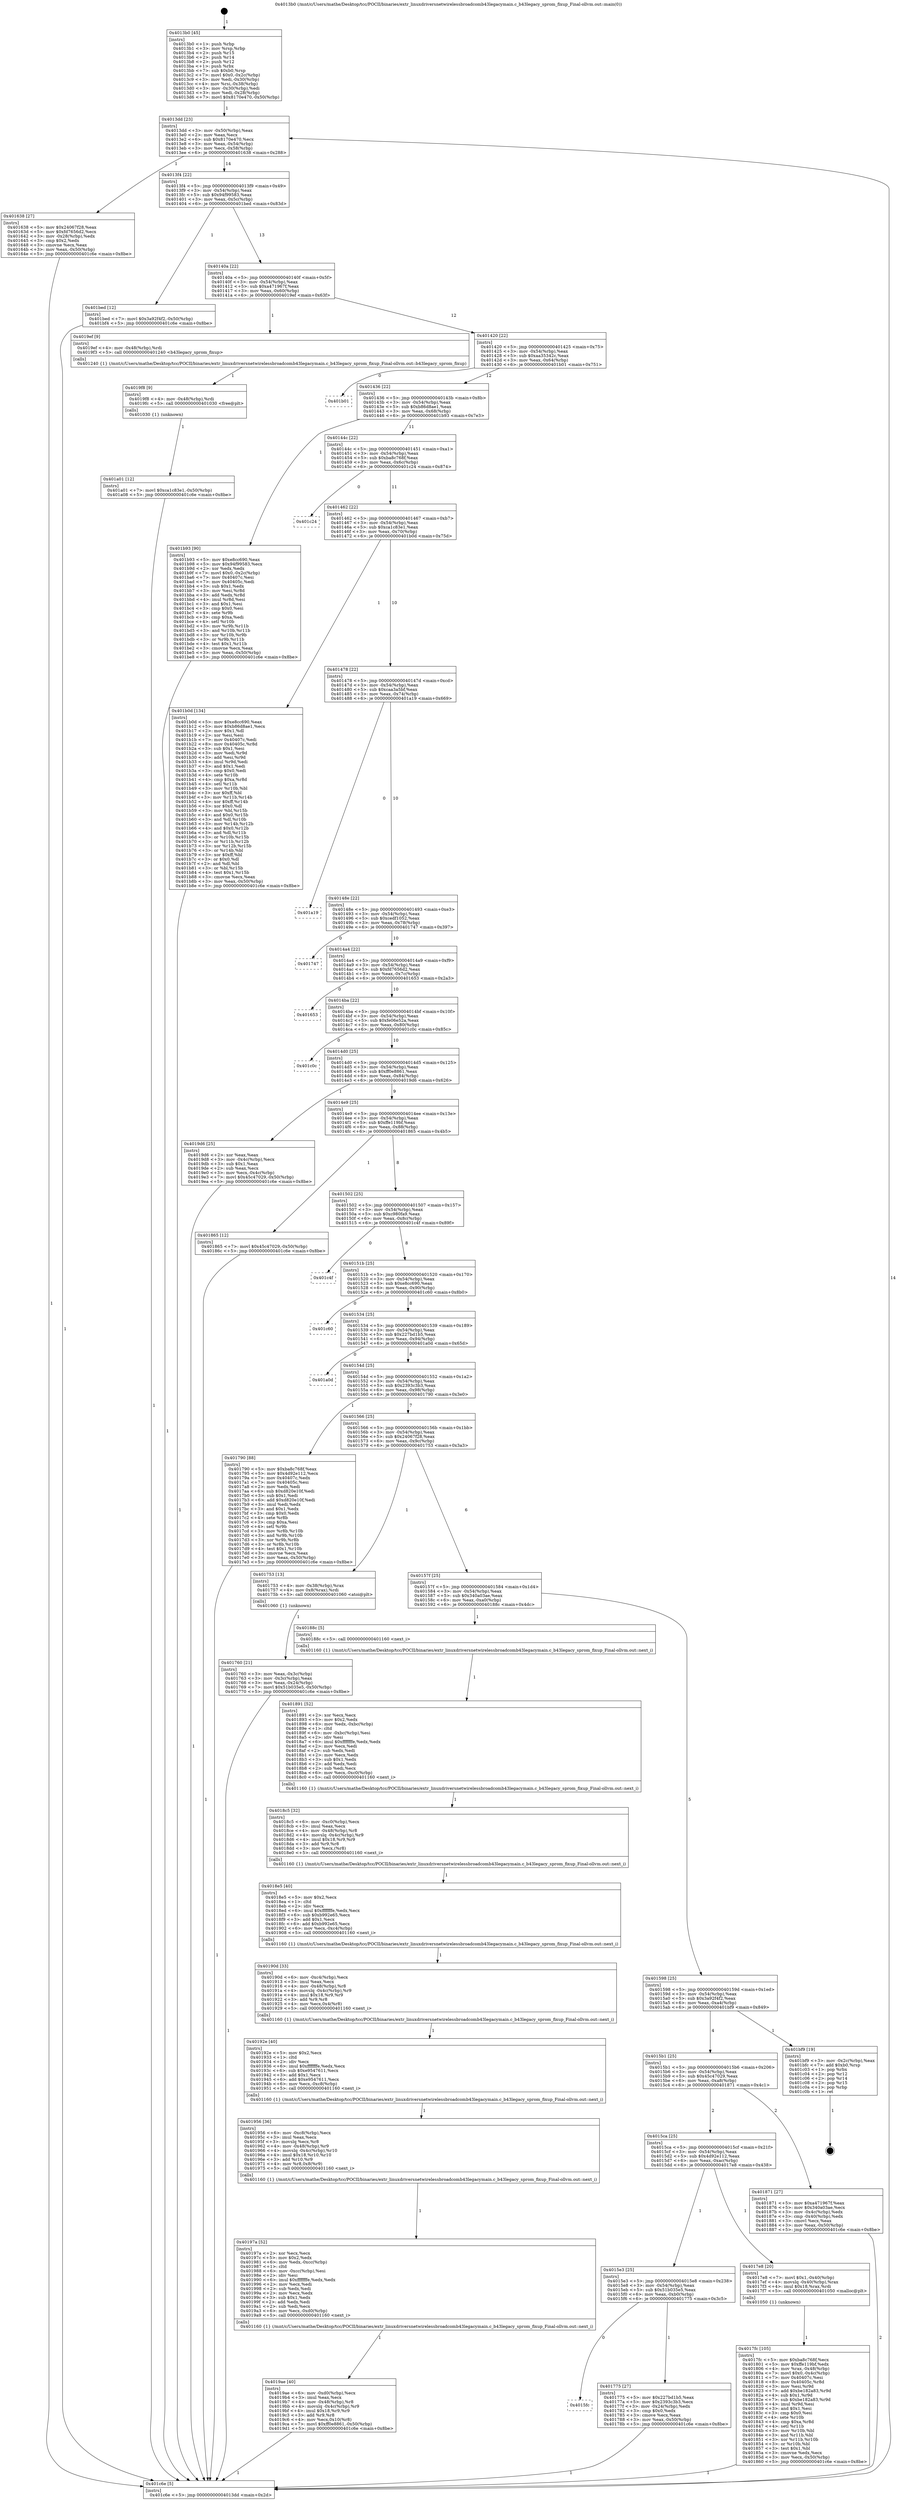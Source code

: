 digraph "0x4013b0" {
  label = "0x4013b0 (/mnt/c/Users/mathe/Desktop/tcc/POCII/binaries/extr_linuxdriversnetwirelessbroadcomb43legacymain.c_b43legacy_sprom_fixup_Final-ollvm.out::main(0))"
  labelloc = "t"
  node[shape=record]

  Entry [label="",width=0.3,height=0.3,shape=circle,fillcolor=black,style=filled]
  "0x4013dd" [label="{
     0x4013dd [23]\l
     | [instrs]\l
     &nbsp;&nbsp;0x4013dd \<+3\>: mov -0x50(%rbp),%eax\l
     &nbsp;&nbsp;0x4013e0 \<+2\>: mov %eax,%ecx\l
     &nbsp;&nbsp;0x4013e2 \<+6\>: sub $0x8170e470,%ecx\l
     &nbsp;&nbsp;0x4013e8 \<+3\>: mov %eax,-0x54(%rbp)\l
     &nbsp;&nbsp;0x4013eb \<+3\>: mov %ecx,-0x58(%rbp)\l
     &nbsp;&nbsp;0x4013ee \<+6\>: je 0000000000401638 \<main+0x288\>\l
  }"]
  "0x401638" [label="{
     0x401638 [27]\l
     | [instrs]\l
     &nbsp;&nbsp;0x401638 \<+5\>: mov $0x24067f28,%eax\l
     &nbsp;&nbsp;0x40163d \<+5\>: mov $0xfd7656d2,%ecx\l
     &nbsp;&nbsp;0x401642 \<+3\>: mov -0x28(%rbp),%edx\l
     &nbsp;&nbsp;0x401645 \<+3\>: cmp $0x2,%edx\l
     &nbsp;&nbsp;0x401648 \<+3\>: cmovne %ecx,%eax\l
     &nbsp;&nbsp;0x40164b \<+3\>: mov %eax,-0x50(%rbp)\l
     &nbsp;&nbsp;0x40164e \<+5\>: jmp 0000000000401c6e \<main+0x8be\>\l
  }"]
  "0x4013f4" [label="{
     0x4013f4 [22]\l
     | [instrs]\l
     &nbsp;&nbsp;0x4013f4 \<+5\>: jmp 00000000004013f9 \<main+0x49\>\l
     &nbsp;&nbsp;0x4013f9 \<+3\>: mov -0x54(%rbp),%eax\l
     &nbsp;&nbsp;0x4013fc \<+5\>: sub $0x94f99583,%eax\l
     &nbsp;&nbsp;0x401401 \<+3\>: mov %eax,-0x5c(%rbp)\l
     &nbsp;&nbsp;0x401404 \<+6\>: je 0000000000401bed \<main+0x83d\>\l
  }"]
  "0x401c6e" [label="{
     0x401c6e [5]\l
     | [instrs]\l
     &nbsp;&nbsp;0x401c6e \<+5\>: jmp 00000000004013dd \<main+0x2d\>\l
  }"]
  "0x4013b0" [label="{
     0x4013b0 [45]\l
     | [instrs]\l
     &nbsp;&nbsp;0x4013b0 \<+1\>: push %rbp\l
     &nbsp;&nbsp;0x4013b1 \<+3\>: mov %rsp,%rbp\l
     &nbsp;&nbsp;0x4013b4 \<+2\>: push %r15\l
     &nbsp;&nbsp;0x4013b6 \<+2\>: push %r14\l
     &nbsp;&nbsp;0x4013b8 \<+2\>: push %r12\l
     &nbsp;&nbsp;0x4013ba \<+1\>: push %rbx\l
     &nbsp;&nbsp;0x4013bb \<+7\>: sub $0xb0,%rsp\l
     &nbsp;&nbsp;0x4013c2 \<+7\>: movl $0x0,-0x2c(%rbp)\l
     &nbsp;&nbsp;0x4013c9 \<+3\>: mov %edi,-0x30(%rbp)\l
     &nbsp;&nbsp;0x4013cc \<+4\>: mov %rsi,-0x38(%rbp)\l
     &nbsp;&nbsp;0x4013d0 \<+3\>: mov -0x30(%rbp),%edi\l
     &nbsp;&nbsp;0x4013d3 \<+3\>: mov %edi,-0x28(%rbp)\l
     &nbsp;&nbsp;0x4013d6 \<+7\>: movl $0x8170e470,-0x50(%rbp)\l
  }"]
  Exit [label="",width=0.3,height=0.3,shape=circle,fillcolor=black,style=filled,peripheries=2]
  "0x401bed" [label="{
     0x401bed [12]\l
     | [instrs]\l
     &nbsp;&nbsp;0x401bed \<+7\>: movl $0x3a92f4f2,-0x50(%rbp)\l
     &nbsp;&nbsp;0x401bf4 \<+5\>: jmp 0000000000401c6e \<main+0x8be\>\l
  }"]
  "0x40140a" [label="{
     0x40140a [22]\l
     | [instrs]\l
     &nbsp;&nbsp;0x40140a \<+5\>: jmp 000000000040140f \<main+0x5f\>\l
     &nbsp;&nbsp;0x40140f \<+3\>: mov -0x54(%rbp),%eax\l
     &nbsp;&nbsp;0x401412 \<+5\>: sub $0xa471967f,%eax\l
     &nbsp;&nbsp;0x401417 \<+3\>: mov %eax,-0x60(%rbp)\l
     &nbsp;&nbsp;0x40141a \<+6\>: je 00000000004019ef \<main+0x63f\>\l
  }"]
  "0x401a01" [label="{
     0x401a01 [12]\l
     | [instrs]\l
     &nbsp;&nbsp;0x401a01 \<+7\>: movl $0xca1c83e1,-0x50(%rbp)\l
     &nbsp;&nbsp;0x401a08 \<+5\>: jmp 0000000000401c6e \<main+0x8be\>\l
  }"]
  "0x4019ef" [label="{
     0x4019ef [9]\l
     | [instrs]\l
     &nbsp;&nbsp;0x4019ef \<+4\>: mov -0x48(%rbp),%rdi\l
     &nbsp;&nbsp;0x4019f3 \<+5\>: call 0000000000401240 \<b43legacy_sprom_fixup\>\l
     | [calls]\l
     &nbsp;&nbsp;0x401240 \{1\} (/mnt/c/Users/mathe/Desktop/tcc/POCII/binaries/extr_linuxdriversnetwirelessbroadcomb43legacymain.c_b43legacy_sprom_fixup_Final-ollvm.out::b43legacy_sprom_fixup)\l
  }"]
  "0x401420" [label="{
     0x401420 [22]\l
     | [instrs]\l
     &nbsp;&nbsp;0x401420 \<+5\>: jmp 0000000000401425 \<main+0x75\>\l
     &nbsp;&nbsp;0x401425 \<+3\>: mov -0x54(%rbp),%eax\l
     &nbsp;&nbsp;0x401428 \<+5\>: sub $0xaa35342c,%eax\l
     &nbsp;&nbsp;0x40142d \<+3\>: mov %eax,-0x64(%rbp)\l
     &nbsp;&nbsp;0x401430 \<+6\>: je 0000000000401b01 \<main+0x751\>\l
  }"]
  "0x4019f8" [label="{
     0x4019f8 [9]\l
     | [instrs]\l
     &nbsp;&nbsp;0x4019f8 \<+4\>: mov -0x48(%rbp),%rdi\l
     &nbsp;&nbsp;0x4019fc \<+5\>: call 0000000000401030 \<free@plt\>\l
     | [calls]\l
     &nbsp;&nbsp;0x401030 \{1\} (unknown)\l
  }"]
  "0x401b01" [label="{
     0x401b01\l
  }", style=dashed]
  "0x401436" [label="{
     0x401436 [22]\l
     | [instrs]\l
     &nbsp;&nbsp;0x401436 \<+5\>: jmp 000000000040143b \<main+0x8b\>\l
     &nbsp;&nbsp;0x40143b \<+3\>: mov -0x54(%rbp),%eax\l
     &nbsp;&nbsp;0x40143e \<+5\>: sub $0xb86d8ae1,%eax\l
     &nbsp;&nbsp;0x401443 \<+3\>: mov %eax,-0x68(%rbp)\l
     &nbsp;&nbsp;0x401446 \<+6\>: je 0000000000401b93 \<main+0x7e3\>\l
  }"]
  "0x4019ae" [label="{
     0x4019ae [40]\l
     | [instrs]\l
     &nbsp;&nbsp;0x4019ae \<+6\>: mov -0xd0(%rbp),%ecx\l
     &nbsp;&nbsp;0x4019b4 \<+3\>: imul %eax,%ecx\l
     &nbsp;&nbsp;0x4019b7 \<+4\>: mov -0x48(%rbp),%r8\l
     &nbsp;&nbsp;0x4019bb \<+4\>: movslq -0x4c(%rbp),%r9\l
     &nbsp;&nbsp;0x4019bf \<+4\>: imul $0x18,%r9,%r9\l
     &nbsp;&nbsp;0x4019c3 \<+3\>: add %r9,%r8\l
     &nbsp;&nbsp;0x4019c6 \<+4\>: mov %ecx,0x10(%r8)\l
     &nbsp;&nbsp;0x4019ca \<+7\>: movl $0xff0e8861,-0x50(%rbp)\l
     &nbsp;&nbsp;0x4019d1 \<+5\>: jmp 0000000000401c6e \<main+0x8be\>\l
  }"]
  "0x401b93" [label="{
     0x401b93 [90]\l
     | [instrs]\l
     &nbsp;&nbsp;0x401b93 \<+5\>: mov $0xe8cc690,%eax\l
     &nbsp;&nbsp;0x401b98 \<+5\>: mov $0x94f99583,%ecx\l
     &nbsp;&nbsp;0x401b9d \<+2\>: xor %edx,%edx\l
     &nbsp;&nbsp;0x401b9f \<+7\>: movl $0x0,-0x2c(%rbp)\l
     &nbsp;&nbsp;0x401ba6 \<+7\>: mov 0x40407c,%esi\l
     &nbsp;&nbsp;0x401bad \<+7\>: mov 0x40405c,%edi\l
     &nbsp;&nbsp;0x401bb4 \<+3\>: sub $0x1,%edx\l
     &nbsp;&nbsp;0x401bb7 \<+3\>: mov %esi,%r8d\l
     &nbsp;&nbsp;0x401bba \<+3\>: add %edx,%r8d\l
     &nbsp;&nbsp;0x401bbd \<+4\>: imul %r8d,%esi\l
     &nbsp;&nbsp;0x401bc1 \<+3\>: and $0x1,%esi\l
     &nbsp;&nbsp;0x401bc4 \<+3\>: cmp $0x0,%esi\l
     &nbsp;&nbsp;0x401bc7 \<+4\>: sete %r9b\l
     &nbsp;&nbsp;0x401bcb \<+3\>: cmp $0xa,%edi\l
     &nbsp;&nbsp;0x401bce \<+4\>: setl %r10b\l
     &nbsp;&nbsp;0x401bd2 \<+3\>: mov %r9b,%r11b\l
     &nbsp;&nbsp;0x401bd5 \<+3\>: and %r10b,%r11b\l
     &nbsp;&nbsp;0x401bd8 \<+3\>: xor %r10b,%r9b\l
     &nbsp;&nbsp;0x401bdb \<+3\>: or %r9b,%r11b\l
     &nbsp;&nbsp;0x401bde \<+4\>: test $0x1,%r11b\l
     &nbsp;&nbsp;0x401be2 \<+3\>: cmovne %ecx,%eax\l
     &nbsp;&nbsp;0x401be5 \<+3\>: mov %eax,-0x50(%rbp)\l
     &nbsp;&nbsp;0x401be8 \<+5\>: jmp 0000000000401c6e \<main+0x8be\>\l
  }"]
  "0x40144c" [label="{
     0x40144c [22]\l
     | [instrs]\l
     &nbsp;&nbsp;0x40144c \<+5\>: jmp 0000000000401451 \<main+0xa1\>\l
     &nbsp;&nbsp;0x401451 \<+3\>: mov -0x54(%rbp),%eax\l
     &nbsp;&nbsp;0x401454 \<+5\>: sub $0xba8c768f,%eax\l
     &nbsp;&nbsp;0x401459 \<+3\>: mov %eax,-0x6c(%rbp)\l
     &nbsp;&nbsp;0x40145c \<+6\>: je 0000000000401c24 \<main+0x874\>\l
  }"]
  "0x40197a" [label="{
     0x40197a [52]\l
     | [instrs]\l
     &nbsp;&nbsp;0x40197a \<+2\>: xor %ecx,%ecx\l
     &nbsp;&nbsp;0x40197c \<+5\>: mov $0x2,%edx\l
     &nbsp;&nbsp;0x401981 \<+6\>: mov %edx,-0xcc(%rbp)\l
     &nbsp;&nbsp;0x401987 \<+1\>: cltd\l
     &nbsp;&nbsp;0x401988 \<+6\>: mov -0xcc(%rbp),%esi\l
     &nbsp;&nbsp;0x40198e \<+2\>: idiv %esi\l
     &nbsp;&nbsp;0x401990 \<+6\>: imul $0xfffffffe,%edx,%edx\l
     &nbsp;&nbsp;0x401996 \<+2\>: mov %ecx,%edi\l
     &nbsp;&nbsp;0x401998 \<+2\>: sub %edx,%edi\l
     &nbsp;&nbsp;0x40199a \<+2\>: mov %ecx,%edx\l
     &nbsp;&nbsp;0x40199c \<+3\>: sub $0x1,%edx\l
     &nbsp;&nbsp;0x40199f \<+2\>: add %edx,%edi\l
     &nbsp;&nbsp;0x4019a1 \<+2\>: sub %edi,%ecx\l
     &nbsp;&nbsp;0x4019a3 \<+6\>: mov %ecx,-0xd0(%rbp)\l
     &nbsp;&nbsp;0x4019a9 \<+5\>: call 0000000000401160 \<next_i\>\l
     | [calls]\l
     &nbsp;&nbsp;0x401160 \{1\} (/mnt/c/Users/mathe/Desktop/tcc/POCII/binaries/extr_linuxdriversnetwirelessbroadcomb43legacymain.c_b43legacy_sprom_fixup_Final-ollvm.out::next_i)\l
  }"]
  "0x401c24" [label="{
     0x401c24\l
  }", style=dashed]
  "0x401462" [label="{
     0x401462 [22]\l
     | [instrs]\l
     &nbsp;&nbsp;0x401462 \<+5\>: jmp 0000000000401467 \<main+0xb7\>\l
     &nbsp;&nbsp;0x401467 \<+3\>: mov -0x54(%rbp),%eax\l
     &nbsp;&nbsp;0x40146a \<+5\>: sub $0xca1c83e1,%eax\l
     &nbsp;&nbsp;0x40146f \<+3\>: mov %eax,-0x70(%rbp)\l
     &nbsp;&nbsp;0x401472 \<+6\>: je 0000000000401b0d \<main+0x75d\>\l
  }"]
  "0x401956" [label="{
     0x401956 [36]\l
     | [instrs]\l
     &nbsp;&nbsp;0x401956 \<+6\>: mov -0xc8(%rbp),%ecx\l
     &nbsp;&nbsp;0x40195c \<+3\>: imul %eax,%ecx\l
     &nbsp;&nbsp;0x40195f \<+3\>: movslq %ecx,%r8\l
     &nbsp;&nbsp;0x401962 \<+4\>: mov -0x48(%rbp),%r9\l
     &nbsp;&nbsp;0x401966 \<+4\>: movslq -0x4c(%rbp),%r10\l
     &nbsp;&nbsp;0x40196a \<+4\>: imul $0x18,%r10,%r10\l
     &nbsp;&nbsp;0x40196e \<+3\>: add %r10,%r9\l
     &nbsp;&nbsp;0x401971 \<+4\>: mov %r8,0x8(%r9)\l
     &nbsp;&nbsp;0x401975 \<+5\>: call 0000000000401160 \<next_i\>\l
     | [calls]\l
     &nbsp;&nbsp;0x401160 \{1\} (/mnt/c/Users/mathe/Desktop/tcc/POCII/binaries/extr_linuxdriversnetwirelessbroadcomb43legacymain.c_b43legacy_sprom_fixup_Final-ollvm.out::next_i)\l
  }"]
  "0x401b0d" [label="{
     0x401b0d [134]\l
     | [instrs]\l
     &nbsp;&nbsp;0x401b0d \<+5\>: mov $0xe8cc690,%eax\l
     &nbsp;&nbsp;0x401b12 \<+5\>: mov $0xb86d8ae1,%ecx\l
     &nbsp;&nbsp;0x401b17 \<+2\>: mov $0x1,%dl\l
     &nbsp;&nbsp;0x401b19 \<+2\>: xor %esi,%esi\l
     &nbsp;&nbsp;0x401b1b \<+7\>: mov 0x40407c,%edi\l
     &nbsp;&nbsp;0x401b22 \<+8\>: mov 0x40405c,%r8d\l
     &nbsp;&nbsp;0x401b2a \<+3\>: sub $0x1,%esi\l
     &nbsp;&nbsp;0x401b2d \<+3\>: mov %edi,%r9d\l
     &nbsp;&nbsp;0x401b30 \<+3\>: add %esi,%r9d\l
     &nbsp;&nbsp;0x401b33 \<+4\>: imul %r9d,%edi\l
     &nbsp;&nbsp;0x401b37 \<+3\>: and $0x1,%edi\l
     &nbsp;&nbsp;0x401b3a \<+3\>: cmp $0x0,%edi\l
     &nbsp;&nbsp;0x401b3d \<+4\>: sete %r10b\l
     &nbsp;&nbsp;0x401b41 \<+4\>: cmp $0xa,%r8d\l
     &nbsp;&nbsp;0x401b45 \<+4\>: setl %r11b\l
     &nbsp;&nbsp;0x401b49 \<+3\>: mov %r10b,%bl\l
     &nbsp;&nbsp;0x401b4c \<+3\>: xor $0xff,%bl\l
     &nbsp;&nbsp;0x401b4f \<+3\>: mov %r11b,%r14b\l
     &nbsp;&nbsp;0x401b52 \<+4\>: xor $0xff,%r14b\l
     &nbsp;&nbsp;0x401b56 \<+3\>: xor $0x0,%dl\l
     &nbsp;&nbsp;0x401b59 \<+3\>: mov %bl,%r15b\l
     &nbsp;&nbsp;0x401b5c \<+4\>: and $0x0,%r15b\l
     &nbsp;&nbsp;0x401b60 \<+3\>: and %dl,%r10b\l
     &nbsp;&nbsp;0x401b63 \<+3\>: mov %r14b,%r12b\l
     &nbsp;&nbsp;0x401b66 \<+4\>: and $0x0,%r12b\l
     &nbsp;&nbsp;0x401b6a \<+3\>: and %dl,%r11b\l
     &nbsp;&nbsp;0x401b6d \<+3\>: or %r10b,%r15b\l
     &nbsp;&nbsp;0x401b70 \<+3\>: or %r11b,%r12b\l
     &nbsp;&nbsp;0x401b73 \<+3\>: xor %r12b,%r15b\l
     &nbsp;&nbsp;0x401b76 \<+3\>: or %r14b,%bl\l
     &nbsp;&nbsp;0x401b79 \<+3\>: xor $0xff,%bl\l
     &nbsp;&nbsp;0x401b7c \<+3\>: or $0x0,%dl\l
     &nbsp;&nbsp;0x401b7f \<+2\>: and %dl,%bl\l
     &nbsp;&nbsp;0x401b81 \<+3\>: or %bl,%r15b\l
     &nbsp;&nbsp;0x401b84 \<+4\>: test $0x1,%r15b\l
     &nbsp;&nbsp;0x401b88 \<+3\>: cmovne %ecx,%eax\l
     &nbsp;&nbsp;0x401b8b \<+3\>: mov %eax,-0x50(%rbp)\l
     &nbsp;&nbsp;0x401b8e \<+5\>: jmp 0000000000401c6e \<main+0x8be\>\l
  }"]
  "0x401478" [label="{
     0x401478 [22]\l
     | [instrs]\l
     &nbsp;&nbsp;0x401478 \<+5\>: jmp 000000000040147d \<main+0xcd\>\l
     &nbsp;&nbsp;0x40147d \<+3\>: mov -0x54(%rbp),%eax\l
     &nbsp;&nbsp;0x401480 \<+5\>: sub $0xcaa3a5bf,%eax\l
     &nbsp;&nbsp;0x401485 \<+3\>: mov %eax,-0x74(%rbp)\l
     &nbsp;&nbsp;0x401488 \<+6\>: je 0000000000401a19 \<main+0x669\>\l
  }"]
  "0x40192e" [label="{
     0x40192e [40]\l
     | [instrs]\l
     &nbsp;&nbsp;0x40192e \<+5\>: mov $0x2,%ecx\l
     &nbsp;&nbsp;0x401933 \<+1\>: cltd\l
     &nbsp;&nbsp;0x401934 \<+2\>: idiv %ecx\l
     &nbsp;&nbsp;0x401936 \<+6\>: imul $0xfffffffe,%edx,%ecx\l
     &nbsp;&nbsp;0x40193c \<+6\>: sub $0xe9547611,%ecx\l
     &nbsp;&nbsp;0x401942 \<+3\>: add $0x1,%ecx\l
     &nbsp;&nbsp;0x401945 \<+6\>: add $0xe9547611,%ecx\l
     &nbsp;&nbsp;0x40194b \<+6\>: mov %ecx,-0xc8(%rbp)\l
     &nbsp;&nbsp;0x401951 \<+5\>: call 0000000000401160 \<next_i\>\l
     | [calls]\l
     &nbsp;&nbsp;0x401160 \{1\} (/mnt/c/Users/mathe/Desktop/tcc/POCII/binaries/extr_linuxdriversnetwirelessbroadcomb43legacymain.c_b43legacy_sprom_fixup_Final-ollvm.out::next_i)\l
  }"]
  "0x401a19" [label="{
     0x401a19\l
  }", style=dashed]
  "0x40148e" [label="{
     0x40148e [22]\l
     | [instrs]\l
     &nbsp;&nbsp;0x40148e \<+5\>: jmp 0000000000401493 \<main+0xe3\>\l
     &nbsp;&nbsp;0x401493 \<+3\>: mov -0x54(%rbp),%eax\l
     &nbsp;&nbsp;0x401496 \<+5\>: sub $0xcedf1052,%eax\l
     &nbsp;&nbsp;0x40149b \<+3\>: mov %eax,-0x78(%rbp)\l
     &nbsp;&nbsp;0x40149e \<+6\>: je 0000000000401747 \<main+0x397\>\l
  }"]
  "0x40190d" [label="{
     0x40190d [33]\l
     | [instrs]\l
     &nbsp;&nbsp;0x40190d \<+6\>: mov -0xc4(%rbp),%ecx\l
     &nbsp;&nbsp;0x401913 \<+3\>: imul %eax,%ecx\l
     &nbsp;&nbsp;0x401916 \<+4\>: mov -0x48(%rbp),%r8\l
     &nbsp;&nbsp;0x40191a \<+4\>: movslq -0x4c(%rbp),%r9\l
     &nbsp;&nbsp;0x40191e \<+4\>: imul $0x18,%r9,%r9\l
     &nbsp;&nbsp;0x401922 \<+3\>: add %r9,%r8\l
     &nbsp;&nbsp;0x401925 \<+4\>: mov %ecx,0x4(%r8)\l
     &nbsp;&nbsp;0x401929 \<+5\>: call 0000000000401160 \<next_i\>\l
     | [calls]\l
     &nbsp;&nbsp;0x401160 \{1\} (/mnt/c/Users/mathe/Desktop/tcc/POCII/binaries/extr_linuxdriversnetwirelessbroadcomb43legacymain.c_b43legacy_sprom_fixup_Final-ollvm.out::next_i)\l
  }"]
  "0x401747" [label="{
     0x401747\l
  }", style=dashed]
  "0x4014a4" [label="{
     0x4014a4 [22]\l
     | [instrs]\l
     &nbsp;&nbsp;0x4014a4 \<+5\>: jmp 00000000004014a9 \<main+0xf9\>\l
     &nbsp;&nbsp;0x4014a9 \<+3\>: mov -0x54(%rbp),%eax\l
     &nbsp;&nbsp;0x4014ac \<+5\>: sub $0xfd7656d2,%eax\l
     &nbsp;&nbsp;0x4014b1 \<+3\>: mov %eax,-0x7c(%rbp)\l
     &nbsp;&nbsp;0x4014b4 \<+6\>: je 0000000000401653 \<main+0x2a3\>\l
  }"]
  "0x4018e5" [label="{
     0x4018e5 [40]\l
     | [instrs]\l
     &nbsp;&nbsp;0x4018e5 \<+5\>: mov $0x2,%ecx\l
     &nbsp;&nbsp;0x4018ea \<+1\>: cltd\l
     &nbsp;&nbsp;0x4018eb \<+2\>: idiv %ecx\l
     &nbsp;&nbsp;0x4018ed \<+6\>: imul $0xfffffffe,%edx,%ecx\l
     &nbsp;&nbsp;0x4018f3 \<+6\>: sub $0xb992e65,%ecx\l
     &nbsp;&nbsp;0x4018f9 \<+3\>: add $0x1,%ecx\l
     &nbsp;&nbsp;0x4018fc \<+6\>: add $0xb992e65,%ecx\l
     &nbsp;&nbsp;0x401902 \<+6\>: mov %ecx,-0xc4(%rbp)\l
     &nbsp;&nbsp;0x401908 \<+5\>: call 0000000000401160 \<next_i\>\l
     | [calls]\l
     &nbsp;&nbsp;0x401160 \{1\} (/mnt/c/Users/mathe/Desktop/tcc/POCII/binaries/extr_linuxdriversnetwirelessbroadcomb43legacymain.c_b43legacy_sprom_fixup_Final-ollvm.out::next_i)\l
  }"]
  "0x401653" [label="{
     0x401653\l
  }", style=dashed]
  "0x4014ba" [label="{
     0x4014ba [22]\l
     | [instrs]\l
     &nbsp;&nbsp;0x4014ba \<+5\>: jmp 00000000004014bf \<main+0x10f\>\l
     &nbsp;&nbsp;0x4014bf \<+3\>: mov -0x54(%rbp),%eax\l
     &nbsp;&nbsp;0x4014c2 \<+5\>: sub $0xfe06e52a,%eax\l
     &nbsp;&nbsp;0x4014c7 \<+3\>: mov %eax,-0x80(%rbp)\l
     &nbsp;&nbsp;0x4014ca \<+6\>: je 0000000000401c0c \<main+0x85c\>\l
  }"]
  "0x4018c5" [label="{
     0x4018c5 [32]\l
     | [instrs]\l
     &nbsp;&nbsp;0x4018c5 \<+6\>: mov -0xc0(%rbp),%ecx\l
     &nbsp;&nbsp;0x4018cb \<+3\>: imul %eax,%ecx\l
     &nbsp;&nbsp;0x4018ce \<+4\>: mov -0x48(%rbp),%r8\l
     &nbsp;&nbsp;0x4018d2 \<+4\>: movslq -0x4c(%rbp),%r9\l
     &nbsp;&nbsp;0x4018d6 \<+4\>: imul $0x18,%r9,%r9\l
     &nbsp;&nbsp;0x4018da \<+3\>: add %r9,%r8\l
     &nbsp;&nbsp;0x4018dd \<+3\>: mov %ecx,(%r8)\l
     &nbsp;&nbsp;0x4018e0 \<+5\>: call 0000000000401160 \<next_i\>\l
     | [calls]\l
     &nbsp;&nbsp;0x401160 \{1\} (/mnt/c/Users/mathe/Desktop/tcc/POCII/binaries/extr_linuxdriversnetwirelessbroadcomb43legacymain.c_b43legacy_sprom_fixup_Final-ollvm.out::next_i)\l
  }"]
  "0x401c0c" [label="{
     0x401c0c\l
  }", style=dashed]
  "0x4014d0" [label="{
     0x4014d0 [25]\l
     | [instrs]\l
     &nbsp;&nbsp;0x4014d0 \<+5\>: jmp 00000000004014d5 \<main+0x125\>\l
     &nbsp;&nbsp;0x4014d5 \<+3\>: mov -0x54(%rbp),%eax\l
     &nbsp;&nbsp;0x4014d8 \<+5\>: sub $0xff0e8861,%eax\l
     &nbsp;&nbsp;0x4014dd \<+6\>: mov %eax,-0x84(%rbp)\l
     &nbsp;&nbsp;0x4014e3 \<+6\>: je 00000000004019d6 \<main+0x626\>\l
  }"]
  "0x401891" [label="{
     0x401891 [52]\l
     | [instrs]\l
     &nbsp;&nbsp;0x401891 \<+2\>: xor %ecx,%ecx\l
     &nbsp;&nbsp;0x401893 \<+5\>: mov $0x2,%edx\l
     &nbsp;&nbsp;0x401898 \<+6\>: mov %edx,-0xbc(%rbp)\l
     &nbsp;&nbsp;0x40189e \<+1\>: cltd\l
     &nbsp;&nbsp;0x40189f \<+6\>: mov -0xbc(%rbp),%esi\l
     &nbsp;&nbsp;0x4018a5 \<+2\>: idiv %esi\l
     &nbsp;&nbsp;0x4018a7 \<+6\>: imul $0xfffffffe,%edx,%edx\l
     &nbsp;&nbsp;0x4018ad \<+2\>: mov %ecx,%edi\l
     &nbsp;&nbsp;0x4018af \<+2\>: sub %edx,%edi\l
     &nbsp;&nbsp;0x4018b1 \<+2\>: mov %ecx,%edx\l
     &nbsp;&nbsp;0x4018b3 \<+3\>: sub $0x1,%edx\l
     &nbsp;&nbsp;0x4018b6 \<+2\>: add %edx,%edi\l
     &nbsp;&nbsp;0x4018b8 \<+2\>: sub %edi,%ecx\l
     &nbsp;&nbsp;0x4018ba \<+6\>: mov %ecx,-0xc0(%rbp)\l
     &nbsp;&nbsp;0x4018c0 \<+5\>: call 0000000000401160 \<next_i\>\l
     | [calls]\l
     &nbsp;&nbsp;0x401160 \{1\} (/mnt/c/Users/mathe/Desktop/tcc/POCII/binaries/extr_linuxdriversnetwirelessbroadcomb43legacymain.c_b43legacy_sprom_fixup_Final-ollvm.out::next_i)\l
  }"]
  "0x4019d6" [label="{
     0x4019d6 [25]\l
     | [instrs]\l
     &nbsp;&nbsp;0x4019d6 \<+2\>: xor %eax,%eax\l
     &nbsp;&nbsp;0x4019d8 \<+3\>: mov -0x4c(%rbp),%ecx\l
     &nbsp;&nbsp;0x4019db \<+3\>: sub $0x1,%eax\l
     &nbsp;&nbsp;0x4019de \<+2\>: sub %eax,%ecx\l
     &nbsp;&nbsp;0x4019e0 \<+3\>: mov %ecx,-0x4c(%rbp)\l
     &nbsp;&nbsp;0x4019e3 \<+7\>: movl $0x45c47029,-0x50(%rbp)\l
     &nbsp;&nbsp;0x4019ea \<+5\>: jmp 0000000000401c6e \<main+0x8be\>\l
  }"]
  "0x4014e9" [label="{
     0x4014e9 [25]\l
     | [instrs]\l
     &nbsp;&nbsp;0x4014e9 \<+5\>: jmp 00000000004014ee \<main+0x13e\>\l
     &nbsp;&nbsp;0x4014ee \<+3\>: mov -0x54(%rbp),%eax\l
     &nbsp;&nbsp;0x4014f1 \<+5\>: sub $0xffe119bf,%eax\l
     &nbsp;&nbsp;0x4014f6 \<+6\>: mov %eax,-0x88(%rbp)\l
     &nbsp;&nbsp;0x4014fc \<+6\>: je 0000000000401865 \<main+0x4b5\>\l
  }"]
  "0x4017fc" [label="{
     0x4017fc [105]\l
     | [instrs]\l
     &nbsp;&nbsp;0x4017fc \<+5\>: mov $0xba8c768f,%ecx\l
     &nbsp;&nbsp;0x401801 \<+5\>: mov $0xffe119bf,%edx\l
     &nbsp;&nbsp;0x401806 \<+4\>: mov %rax,-0x48(%rbp)\l
     &nbsp;&nbsp;0x40180a \<+7\>: movl $0x0,-0x4c(%rbp)\l
     &nbsp;&nbsp;0x401811 \<+7\>: mov 0x40407c,%esi\l
     &nbsp;&nbsp;0x401818 \<+8\>: mov 0x40405c,%r8d\l
     &nbsp;&nbsp;0x401820 \<+3\>: mov %esi,%r9d\l
     &nbsp;&nbsp;0x401823 \<+7\>: add $0xbe182a83,%r9d\l
     &nbsp;&nbsp;0x40182a \<+4\>: sub $0x1,%r9d\l
     &nbsp;&nbsp;0x40182e \<+7\>: sub $0xbe182a83,%r9d\l
     &nbsp;&nbsp;0x401835 \<+4\>: imul %r9d,%esi\l
     &nbsp;&nbsp;0x401839 \<+3\>: and $0x1,%esi\l
     &nbsp;&nbsp;0x40183c \<+3\>: cmp $0x0,%esi\l
     &nbsp;&nbsp;0x40183f \<+4\>: sete %r10b\l
     &nbsp;&nbsp;0x401843 \<+4\>: cmp $0xa,%r8d\l
     &nbsp;&nbsp;0x401847 \<+4\>: setl %r11b\l
     &nbsp;&nbsp;0x40184b \<+3\>: mov %r10b,%bl\l
     &nbsp;&nbsp;0x40184e \<+3\>: and %r11b,%bl\l
     &nbsp;&nbsp;0x401851 \<+3\>: xor %r11b,%r10b\l
     &nbsp;&nbsp;0x401854 \<+3\>: or %r10b,%bl\l
     &nbsp;&nbsp;0x401857 \<+3\>: test $0x1,%bl\l
     &nbsp;&nbsp;0x40185a \<+3\>: cmovne %edx,%ecx\l
     &nbsp;&nbsp;0x40185d \<+3\>: mov %ecx,-0x50(%rbp)\l
     &nbsp;&nbsp;0x401860 \<+5\>: jmp 0000000000401c6e \<main+0x8be\>\l
  }"]
  "0x401865" [label="{
     0x401865 [12]\l
     | [instrs]\l
     &nbsp;&nbsp;0x401865 \<+7\>: movl $0x45c47029,-0x50(%rbp)\l
     &nbsp;&nbsp;0x40186c \<+5\>: jmp 0000000000401c6e \<main+0x8be\>\l
  }"]
  "0x401502" [label="{
     0x401502 [25]\l
     | [instrs]\l
     &nbsp;&nbsp;0x401502 \<+5\>: jmp 0000000000401507 \<main+0x157\>\l
     &nbsp;&nbsp;0x401507 \<+3\>: mov -0x54(%rbp),%eax\l
     &nbsp;&nbsp;0x40150a \<+5\>: sub $0xc980fa9,%eax\l
     &nbsp;&nbsp;0x40150f \<+6\>: mov %eax,-0x8c(%rbp)\l
     &nbsp;&nbsp;0x401515 \<+6\>: je 0000000000401c4f \<main+0x89f\>\l
  }"]
  "0x4015fc" [label="{
     0x4015fc\l
  }", style=dashed]
  "0x401c4f" [label="{
     0x401c4f\l
  }", style=dashed]
  "0x40151b" [label="{
     0x40151b [25]\l
     | [instrs]\l
     &nbsp;&nbsp;0x40151b \<+5\>: jmp 0000000000401520 \<main+0x170\>\l
     &nbsp;&nbsp;0x401520 \<+3\>: mov -0x54(%rbp),%eax\l
     &nbsp;&nbsp;0x401523 \<+5\>: sub $0xe8cc690,%eax\l
     &nbsp;&nbsp;0x401528 \<+6\>: mov %eax,-0x90(%rbp)\l
     &nbsp;&nbsp;0x40152e \<+6\>: je 0000000000401c60 \<main+0x8b0\>\l
  }"]
  "0x401775" [label="{
     0x401775 [27]\l
     | [instrs]\l
     &nbsp;&nbsp;0x401775 \<+5\>: mov $0x227bd1b5,%eax\l
     &nbsp;&nbsp;0x40177a \<+5\>: mov $0x2393c3b3,%ecx\l
     &nbsp;&nbsp;0x40177f \<+3\>: mov -0x24(%rbp),%edx\l
     &nbsp;&nbsp;0x401782 \<+3\>: cmp $0x0,%edx\l
     &nbsp;&nbsp;0x401785 \<+3\>: cmove %ecx,%eax\l
     &nbsp;&nbsp;0x401788 \<+3\>: mov %eax,-0x50(%rbp)\l
     &nbsp;&nbsp;0x40178b \<+5\>: jmp 0000000000401c6e \<main+0x8be\>\l
  }"]
  "0x401c60" [label="{
     0x401c60\l
  }", style=dashed]
  "0x401534" [label="{
     0x401534 [25]\l
     | [instrs]\l
     &nbsp;&nbsp;0x401534 \<+5\>: jmp 0000000000401539 \<main+0x189\>\l
     &nbsp;&nbsp;0x401539 \<+3\>: mov -0x54(%rbp),%eax\l
     &nbsp;&nbsp;0x40153c \<+5\>: sub $0x227bd1b5,%eax\l
     &nbsp;&nbsp;0x401541 \<+6\>: mov %eax,-0x94(%rbp)\l
     &nbsp;&nbsp;0x401547 \<+6\>: je 0000000000401a0d \<main+0x65d\>\l
  }"]
  "0x4015e3" [label="{
     0x4015e3 [25]\l
     | [instrs]\l
     &nbsp;&nbsp;0x4015e3 \<+5\>: jmp 00000000004015e8 \<main+0x238\>\l
     &nbsp;&nbsp;0x4015e8 \<+3\>: mov -0x54(%rbp),%eax\l
     &nbsp;&nbsp;0x4015eb \<+5\>: sub $0x51b035e5,%eax\l
     &nbsp;&nbsp;0x4015f0 \<+6\>: mov %eax,-0xb0(%rbp)\l
     &nbsp;&nbsp;0x4015f6 \<+6\>: je 0000000000401775 \<main+0x3c5\>\l
  }"]
  "0x401a0d" [label="{
     0x401a0d\l
  }", style=dashed]
  "0x40154d" [label="{
     0x40154d [25]\l
     | [instrs]\l
     &nbsp;&nbsp;0x40154d \<+5\>: jmp 0000000000401552 \<main+0x1a2\>\l
     &nbsp;&nbsp;0x401552 \<+3\>: mov -0x54(%rbp),%eax\l
     &nbsp;&nbsp;0x401555 \<+5\>: sub $0x2393c3b3,%eax\l
     &nbsp;&nbsp;0x40155a \<+6\>: mov %eax,-0x98(%rbp)\l
     &nbsp;&nbsp;0x401560 \<+6\>: je 0000000000401790 \<main+0x3e0\>\l
  }"]
  "0x4017e8" [label="{
     0x4017e8 [20]\l
     | [instrs]\l
     &nbsp;&nbsp;0x4017e8 \<+7\>: movl $0x1,-0x40(%rbp)\l
     &nbsp;&nbsp;0x4017ef \<+4\>: movslq -0x40(%rbp),%rax\l
     &nbsp;&nbsp;0x4017f3 \<+4\>: imul $0x18,%rax,%rdi\l
     &nbsp;&nbsp;0x4017f7 \<+5\>: call 0000000000401050 \<malloc@plt\>\l
     | [calls]\l
     &nbsp;&nbsp;0x401050 \{1\} (unknown)\l
  }"]
  "0x401790" [label="{
     0x401790 [88]\l
     | [instrs]\l
     &nbsp;&nbsp;0x401790 \<+5\>: mov $0xba8c768f,%eax\l
     &nbsp;&nbsp;0x401795 \<+5\>: mov $0x4d92e112,%ecx\l
     &nbsp;&nbsp;0x40179a \<+7\>: mov 0x40407c,%edx\l
     &nbsp;&nbsp;0x4017a1 \<+7\>: mov 0x40405c,%esi\l
     &nbsp;&nbsp;0x4017a8 \<+2\>: mov %edx,%edi\l
     &nbsp;&nbsp;0x4017aa \<+6\>: sub $0xd820e10f,%edi\l
     &nbsp;&nbsp;0x4017b0 \<+3\>: sub $0x1,%edi\l
     &nbsp;&nbsp;0x4017b3 \<+6\>: add $0xd820e10f,%edi\l
     &nbsp;&nbsp;0x4017b9 \<+3\>: imul %edi,%edx\l
     &nbsp;&nbsp;0x4017bc \<+3\>: and $0x1,%edx\l
     &nbsp;&nbsp;0x4017bf \<+3\>: cmp $0x0,%edx\l
     &nbsp;&nbsp;0x4017c2 \<+4\>: sete %r8b\l
     &nbsp;&nbsp;0x4017c6 \<+3\>: cmp $0xa,%esi\l
     &nbsp;&nbsp;0x4017c9 \<+4\>: setl %r9b\l
     &nbsp;&nbsp;0x4017cd \<+3\>: mov %r8b,%r10b\l
     &nbsp;&nbsp;0x4017d0 \<+3\>: and %r9b,%r10b\l
     &nbsp;&nbsp;0x4017d3 \<+3\>: xor %r9b,%r8b\l
     &nbsp;&nbsp;0x4017d6 \<+3\>: or %r8b,%r10b\l
     &nbsp;&nbsp;0x4017d9 \<+4\>: test $0x1,%r10b\l
     &nbsp;&nbsp;0x4017dd \<+3\>: cmovne %ecx,%eax\l
     &nbsp;&nbsp;0x4017e0 \<+3\>: mov %eax,-0x50(%rbp)\l
     &nbsp;&nbsp;0x4017e3 \<+5\>: jmp 0000000000401c6e \<main+0x8be\>\l
  }"]
  "0x401566" [label="{
     0x401566 [25]\l
     | [instrs]\l
     &nbsp;&nbsp;0x401566 \<+5\>: jmp 000000000040156b \<main+0x1bb\>\l
     &nbsp;&nbsp;0x40156b \<+3\>: mov -0x54(%rbp),%eax\l
     &nbsp;&nbsp;0x40156e \<+5\>: sub $0x24067f28,%eax\l
     &nbsp;&nbsp;0x401573 \<+6\>: mov %eax,-0x9c(%rbp)\l
     &nbsp;&nbsp;0x401579 \<+6\>: je 0000000000401753 \<main+0x3a3\>\l
  }"]
  "0x4015ca" [label="{
     0x4015ca [25]\l
     | [instrs]\l
     &nbsp;&nbsp;0x4015ca \<+5\>: jmp 00000000004015cf \<main+0x21f\>\l
     &nbsp;&nbsp;0x4015cf \<+3\>: mov -0x54(%rbp),%eax\l
     &nbsp;&nbsp;0x4015d2 \<+5\>: sub $0x4d92e112,%eax\l
     &nbsp;&nbsp;0x4015d7 \<+6\>: mov %eax,-0xac(%rbp)\l
     &nbsp;&nbsp;0x4015dd \<+6\>: je 00000000004017e8 \<main+0x438\>\l
  }"]
  "0x401753" [label="{
     0x401753 [13]\l
     | [instrs]\l
     &nbsp;&nbsp;0x401753 \<+4\>: mov -0x38(%rbp),%rax\l
     &nbsp;&nbsp;0x401757 \<+4\>: mov 0x8(%rax),%rdi\l
     &nbsp;&nbsp;0x40175b \<+5\>: call 0000000000401060 \<atoi@plt\>\l
     | [calls]\l
     &nbsp;&nbsp;0x401060 \{1\} (unknown)\l
  }"]
  "0x40157f" [label="{
     0x40157f [25]\l
     | [instrs]\l
     &nbsp;&nbsp;0x40157f \<+5\>: jmp 0000000000401584 \<main+0x1d4\>\l
     &nbsp;&nbsp;0x401584 \<+3\>: mov -0x54(%rbp),%eax\l
     &nbsp;&nbsp;0x401587 \<+5\>: sub $0x340a03ae,%eax\l
     &nbsp;&nbsp;0x40158c \<+6\>: mov %eax,-0xa0(%rbp)\l
     &nbsp;&nbsp;0x401592 \<+6\>: je 000000000040188c \<main+0x4dc\>\l
  }"]
  "0x401760" [label="{
     0x401760 [21]\l
     | [instrs]\l
     &nbsp;&nbsp;0x401760 \<+3\>: mov %eax,-0x3c(%rbp)\l
     &nbsp;&nbsp;0x401763 \<+3\>: mov -0x3c(%rbp),%eax\l
     &nbsp;&nbsp;0x401766 \<+3\>: mov %eax,-0x24(%rbp)\l
     &nbsp;&nbsp;0x401769 \<+7\>: movl $0x51b035e5,-0x50(%rbp)\l
     &nbsp;&nbsp;0x401770 \<+5\>: jmp 0000000000401c6e \<main+0x8be\>\l
  }"]
  "0x401871" [label="{
     0x401871 [27]\l
     | [instrs]\l
     &nbsp;&nbsp;0x401871 \<+5\>: mov $0xa471967f,%eax\l
     &nbsp;&nbsp;0x401876 \<+5\>: mov $0x340a03ae,%ecx\l
     &nbsp;&nbsp;0x40187b \<+3\>: mov -0x4c(%rbp),%edx\l
     &nbsp;&nbsp;0x40187e \<+3\>: cmp -0x40(%rbp),%edx\l
     &nbsp;&nbsp;0x401881 \<+3\>: cmovl %ecx,%eax\l
     &nbsp;&nbsp;0x401884 \<+3\>: mov %eax,-0x50(%rbp)\l
     &nbsp;&nbsp;0x401887 \<+5\>: jmp 0000000000401c6e \<main+0x8be\>\l
  }"]
  "0x40188c" [label="{
     0x40188c [5]\l
     | [instrs]\l
     &nbsp;&nbsp;0x40188c \<+5\>: call 0000000000401160 \<next_i\>\l
     | [calls]\l
     &nbsp;&nbsp;0x401160 \{1\} (/mnt/c/Users/mathe/Desktop/tcc/POCII/binaries/extr_linuxdriversnetwirelessbroadcomb43legacymain.c_b43legacy_sprom_fixup_Final-ollvm.out::next_i)\l
  }"]
  "0x401598" [label="{
     0x401598 [25]\l
     | [instrs]\l
     &nbsp;&nbsp;0x401598 \<+5\>: jmp 000000000040159d \<main+0x1ed\>\l
     &nbsp;&nbsp;0x40159d \<+3\>: mov -0x54(%rbp),%eax\l
     &nbsp;&nbsp;0x4015a0 \<+5\>: sub $0x3a92f4f2,%eax\l
     &nbsp;&nbsp;0x4015a5 \<+6\>: mov %eax,-0xa4(%rbp)\l
     &nbsp;&nbsp;0x4015ab \<+6\>: je 0000000000401bf9 \<main+0x849\>\l
  }"]
  "0x4015b1" [label="{
     0x4015b1 [25]\l
     | [instrs]\l
     &nbsp;&nbsp;0x4015b1 \<+5\>: jmp 00000000004015b6 \<main+0x206\>\l
     &nbsp;&nbsp;0x4015b6 \<+3\>: mov -0x54(%rbp),%eax\l
     &nbsp;&nbsp;0x4015b9 \<+5\>: sub $0x45c47029,%eax\l
     &nbsp;&nbsp;0x4015be \<+6\>: mov %eax,-0xa8(%rbp)\l
     &nbsp;&nbsp;0x4015c4 \<+6\>: je 0000000000401871 \<main+0x4c1\>\l
  }"]
  "0x401bf9" [label="{
     0x401bf9 [19]\l
     | [instrs]\l
     &nbsp;&nbsp;0x401bf9 \<+3\>: mov -0x2c(%rbp),%eax\l
     &nbsp;&nbsp;0x401bfc \<+7\>: add $0xb0,%rsp\l
     &nbsp;&nbsp;0x401c03 \<+1\>: pop %rbx\l
     &nbsp;&nbsp;0x401c04 \<+2\>: pop %r12\l
     &nbsp;&nbsp;0x401c06 \<+2\>: pop %r14\l
     &nbsp;&nbsp;0x401c08 \<+2\>: pop %r15\l
     &nbsp;&nbsp;0x401c0a \<+1\>: pop %rbp\l
     &nbsp;&nbsp;0x401c0b \<+1\>: ret\l
  }"]
  Entry -> "0x4013b0" [label=" 1"]
  "0x4013dd" -> "0x401638" [label=" 1"]
  "0x4013dd" -> "0x4013f4" [label=" 14"]
  "0x401638" -> "0x401c6e" [label=" 1"]
  "0x4013b0" -> "0x4013dd" [label=" 1"]
  "0x401c6e" -> "0x4013dd" [label=" 14"]
  "0x401bf9" -> Exit [label=" 1"]
  "0x4013f4" -> "0x401bed" [label=" 1"]
  "0x4013f4" -> "0x40140a" [label=" 13"]
  "0x401bed" -> "0x401c6e" [label=" 1"]
  "0x40140a" -> "0x4019ef" [label=" 1"]
  "0x40140a" -> "0x401420" [label=" 12"]
  "0x401b93" -> "0x401c6e" [label=" 1"]
  "0x401420" -> "0x401b01" [label=" 0"]
  "0x401420" -> "0x401436" [label=" 12"]
  "0x401b0d" -> "0x401c6e" [label=" 1"]
  "0x401436" -> "0x401b93" [label=" 1"]
  "0x401436" -> "0x40144c" [label=" 11"]
  "0x401a01" -> "0x401c6e" [label=" 1"]
  "0x40144c" -> "0x401c24" [label=" 0"]
  "0x40144c" -> "0x401462" [label=" 11"]
  "0x4019f8" -> "0x401a01" [label=" 1"]
  "0x401462" -> "0x401b0d" [label=" 1"]
  "0x401462" -> "0x401478" [label=" 10"]
  "0x4019ef" -> "0x4019f8" [label=" 1"]
  "0x401478" -> "0x401a19" [label=" 0"]
  "0x401478" -> "0x40148e" [label=" 10"]
  "0x4019d6" -> "0x401c6e" [label=" 1"]
  "0x40148e" -> "0x401747" [label=" 0"]
  "0x40148e" -> "0x4014a4" [label=" 10"]
  "0x4019ae" -> "0x401c6e" [label=" 1"]
  "0x4014a4" -> "0x401653" [label=" 0"]
  "0x4014a4" -> "0x4014ba" [label=" 10"]
  "0x40197a" -> "0x4019ae" [label=" 1"]
  "0x4014ba" -> "0x401c0c" [label=" 0"]
  "0x4014ba" -> "0x4014d0" [label=" 10"]
  "0x401956" -> "0x40197a" [label=" 1"]
  "0x4014d0" -> "0x4019d6" [label=" 1"]
  "0x4014d0" -> "0x4014e9" [label=" 9"]
  "0x40192e" -> "0x401956" [label=" 1"]
  "0x4014e9" -> "0x401865" [label=" 1"]
  "0x4014e9" -> "0x401502" [label=" 8"]
  "0x40190d" -> "0x40192e" [label=" 1"]
  "0x401502" -> "0x401c4f" [label=" 0"]
  "0x401502" -> "0x40151b" [label=" 8"]
  "0x4018e5" -> "0x40190d" [label=" 1"]
  "0x40151b" -> "0x401c60" [label=" 0"]
  "0x40151b" -> "0x401534" [label=" 8"]
  "0x4018c5" -> "0x4018e5" [label=" 1"]
  "0x401534" -> "0x401a0d" [label=" 0"]
  "0x401534" -> "0x40154d" [label=" 8"]
  "0x40188c" -> "0x401891" [label=" 1"]
  "0x40154d" -> "0x401790" [label=" 1"]
  "0x40154d" -> "0x401566" [label=" 7"]
  "0x401871" -> "0x401c6e" [label=" 2"]
  "0x401566" -> "0x401753" [label=" 1"]
  "0x401566" -> "0x40157f" [label=" 6"]
  "0x401753" -> "0x401760" [label=" 1"]
  "0x401760" -> "0x401c6e" [label=" 1"]
  "0x4017fc" -> "0x401c6e" [label=" 1"]
  "0x40157f" -> "0x40188c" [label=" 1"]
  "0x40157f" -> "0x401598" [label=" 5"]
  "0x4017e8" -> "0x4017fc" [label=" 1"]
  "0x401598" -> "0x401bf9" [label=" 1"]
  "0x401598" -> "0x4015b1" [label=" 4"]
  "0x401790" -> "0x401c6e" [label=" 1"]
  "0x4015b1" -> "0x401871" [label=" 2"]
  "0x4015b1" -> "0x4015ca" [label=" 2"]
  "0x401865" -> "0x401c6e" [label=" 1"]
  "0x4015ca" -> "0x4017e8" [label=" 1"]
  "0x4015ca" -> "0x4015e3" [label=" 1"]
  "0x401891" -> "0x4018c5" [label=" 1"]
  "0x4015e3" -> "0x401775" [label=" 1"]
  "0x4015e3" -> "0x4015fc" [label=" 0"]
  "0x401775" -> "0x401c6e" [label=" 1"]
}
